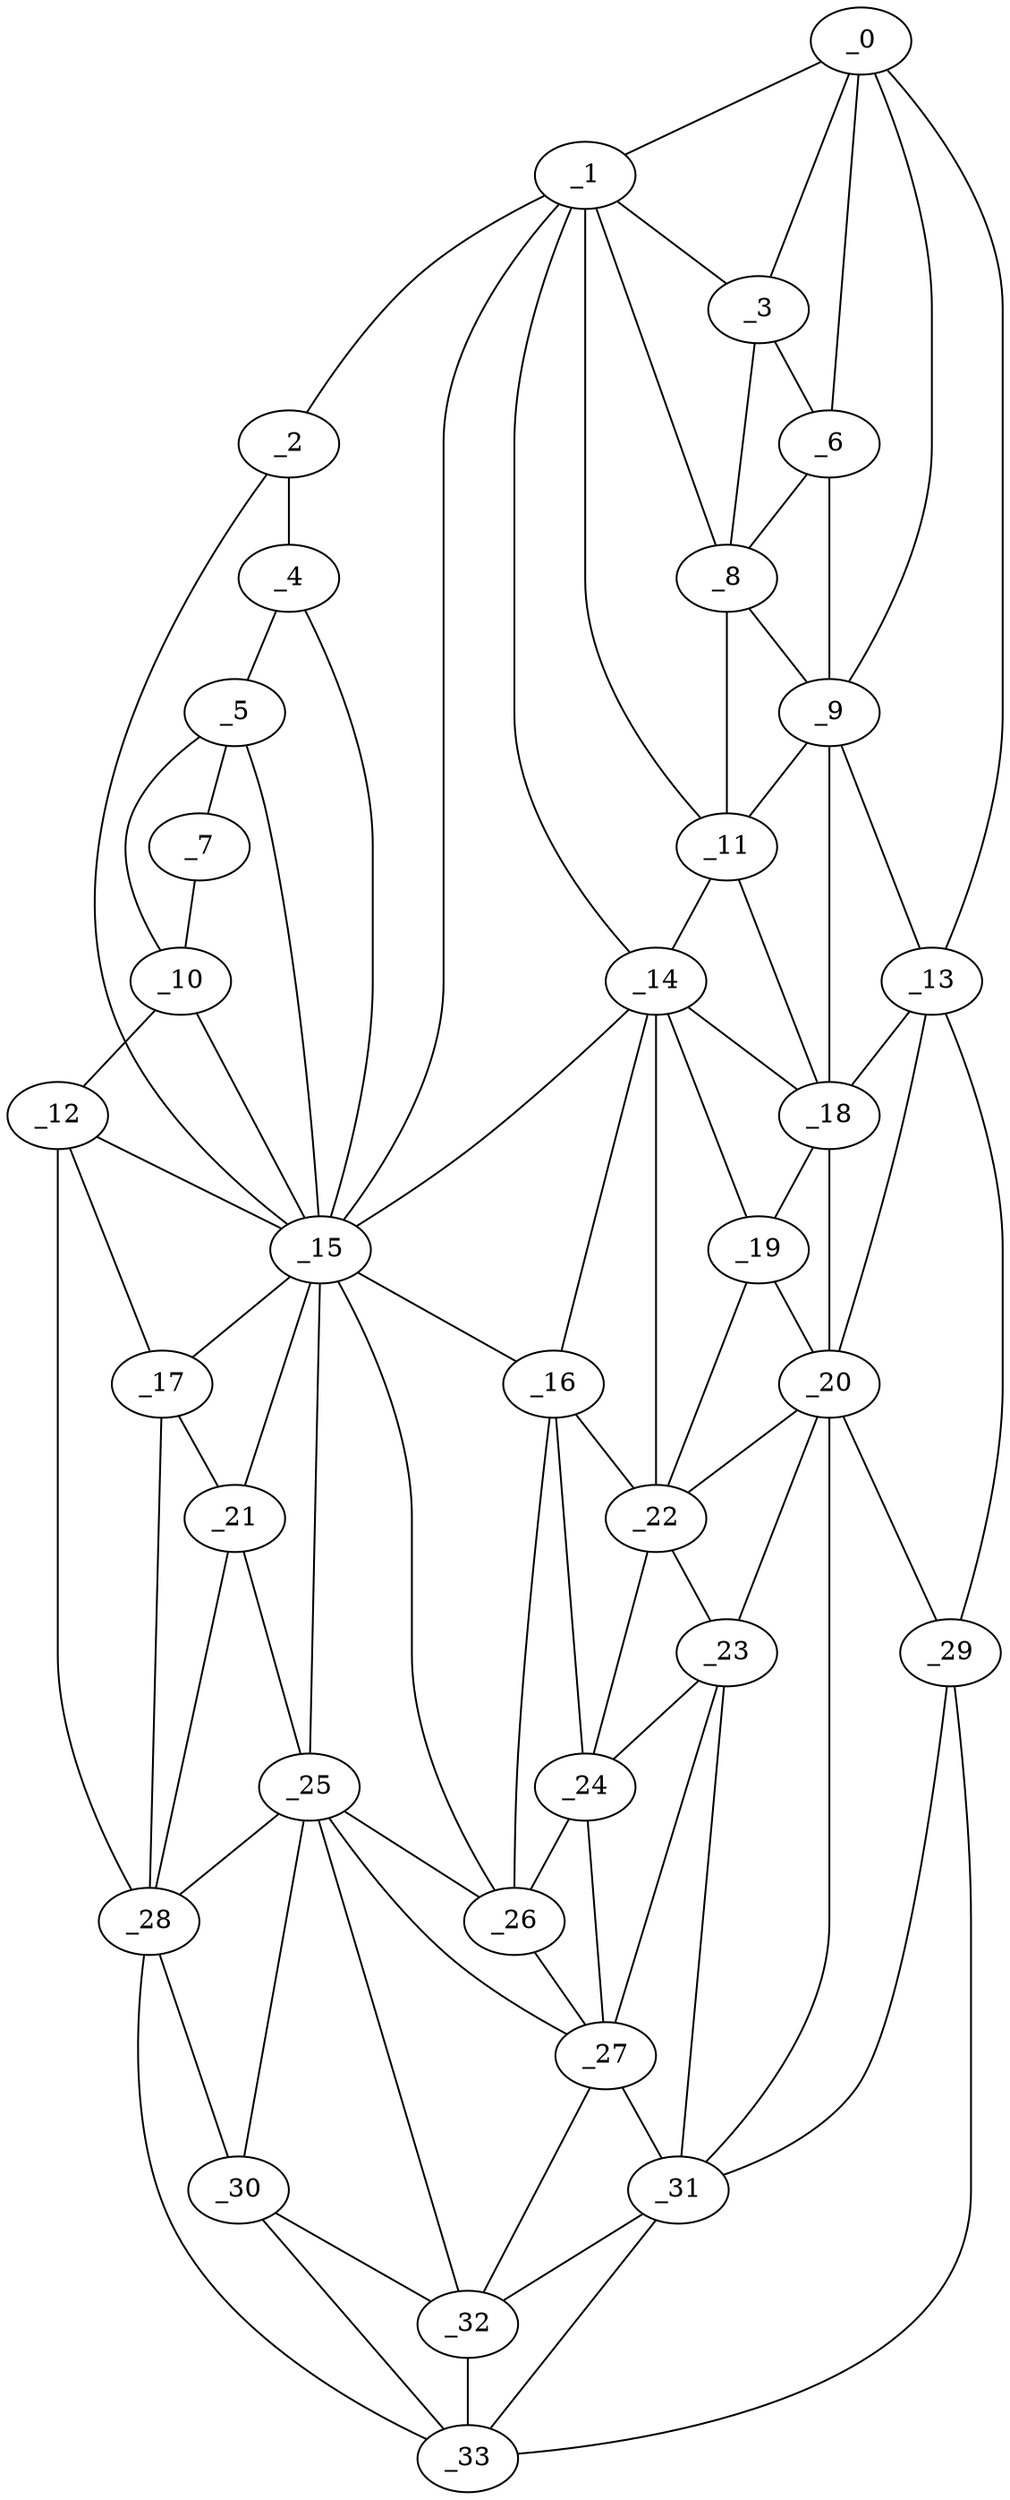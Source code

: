 graph "obj45__10.gxl" {
	_0	 [x=5,
		y=16];
	_1	 [x=9,
		y=76];
	_0 -- _1	 [valence=1];
	_3	 [x=12,
		y=57];
	_0 -- _3	 [valence=1];
	_6	 [x=17,
		y=45];
	_0 -- _6	 [valence=2];
	_9	 [x=26,
		y=43];
	_0 -- _9	 [valence=1];
	_13	 [x=44,
		y=12];
	_0 -- _13	 [valence=1];
	_2	 [x=10,
		y=82];
	_1 -- _2	 [valence=1];
	_1 -- _3	 [valence=2];
	_8	 [x=22,
		y=52];
	_1 -- _8	 [valence=1];
	_11	 [x=33,
		y=52];
	_1 -- _11	 [valence=2];
	_14	 [x=44,
		y=60];
	_1 -- _14	 [valence=2];
	_15	 [x=46,
		y=78];
	_1 -- _15	 [valence=2];
	_4	 [x=12,
		y=89];
	_2 -- _4	 [valence=1];
	_2 -- _15	 [valence=2];
	_3 -- _6	 [valence=2];
	_3 -- _8	 [valence=1];
	_5	 [x=15,
		y=96];
	_4 -- _5	 [valence=1];
	_4 -- _15	 [valence=2];
	_7	 [x=20,
		y=104];
	_5 -- _7	 [valence=1];
	_10	 [x=29,
		y=107];
	_5 -- _10	 [valence=2];
	_5 -- _15	 [valence=2];
	_6 -- _8	 [valence=2];
	_6 -- _9	 [valence=2];
	_7 -- _10	 [valence=1];
	_8 -- _9	 [valence=1];
	_8 -- _11	 [valence=2];
	_9 -- _11	 [valence=2];
	_9 -- _13	 [valence=2];
	_18	 [x=51,
		y=48];
	_9 -- _18	 [valence=2];
	_12	 [x=38,
		y=109];
	_10 -- _12	 [valence=1];
	_10 -- _15	 [valence=2];
	_11 -- _14	 [valence=2];
	_11 -- _18	 [valence=1];
	_12 -- _15	 [valence=2];
	_17	 [x=50,
		y=107];
	_12 -- _17	 [valence=2];
	_28	 [x=85,
		y=113];
	_12 -- _28	 [valence=1];
	_13 -- _18	 [valence=2];
	_20	 [x=55,
		y=50];
	_13 -- _20	 [valence=1];
	_29	 [x=87,
		y=15];
	_13 -- _29	 [valence=1];
	_14 -- _15	 [valence=1];
	_16	 [x=48,
		y=73];
	_14 -- _16	 [valence=2];
	_14 -- _18	 [valence=2];
	_19	 [x=52,
		y=53];
	_14 -- _19	 [valence=2];
	_22	 [x=58,
		y=58];
	_14 -- _22	 [valence=2];
	_15 -- _16	 [valence=1];
	_15 -- _17	 [valence=2];
	_21	 [x=57,
		y=99];
	_15 -- _21	 [valence=2];
	_25	 [x=64,
		y=93];
	_15 -- _25	 [valence=2];
	_26	 [x=65,
		y=69];
	_15 -- _26	 [valence=2];
	_16 -- _22	 [valence=2];
	_24	 [x=63,
		y=66];
	_16 -- _24	 [valence=2];
	_16 -- _26	 [valence=2];
	_17 -- _21	 [valence=2];
	_17 -- _28	 [valence=2];
	_18 -- _19	 [valence=1];
	_18 -- _20	 [valence=2];
	_19 -- _20	 [valence=1];
	_19 -- _22	 [valence=2];
	_20 -- _22	 [valence=2];
	_23	 [x=63,
		y=57];
	_20 -- _23	 [valence=2];
	_20 -- _29	 [valence=2];
	_31	 [x=91,
		y=36];
	_20 -- _31	 [valence=1];
	_21 -- _25	 [valence=2];
	_21 -- _28	 [valence=2];
	_22 -- _23	 [valence=2];
	_22 -- _24	 [valence=2];
	_23 -- _24	 [valence=2];
	_27	 [x=70,
		y=68];
	_23 -- _27	 [valence=1];
	_23 -- _31	 [valence=2];
	_24 -- _26	 [valence=2];
	_24 -- _27	 [valence=1];
	_25 -- _26	 [valence=1];
	_25 -- _27	 [valence=2];
	_25 -- _28	 [valence=1];
	_30	 [x=90,
		y=95];
	_25 -- _30	 [valence=2];
	_32	 [x=91,
		y=78];
	_25 -- _32	 [valence=1];
	_26 -- _27	 [valence=2];
	_27 -- _31	 [valence=2];
	_27 -- _32	 [valence=2];
	_28 -- _30	 [valence=2];
	_33	 [x=125,
		y=58];
	_28 -- _33	 [valence=1];
	_29 -- _31	 [valence=1];
	_29 -- _33	 [valence=1];
	_30 -- _32	 [valence=1];
	_30 -- _33	 [valence=1];
	_31 -- _32	 [valence=1];
	_31 -- _33	 [valence=1];
	_32 -- _33	 [valence=2];
}
